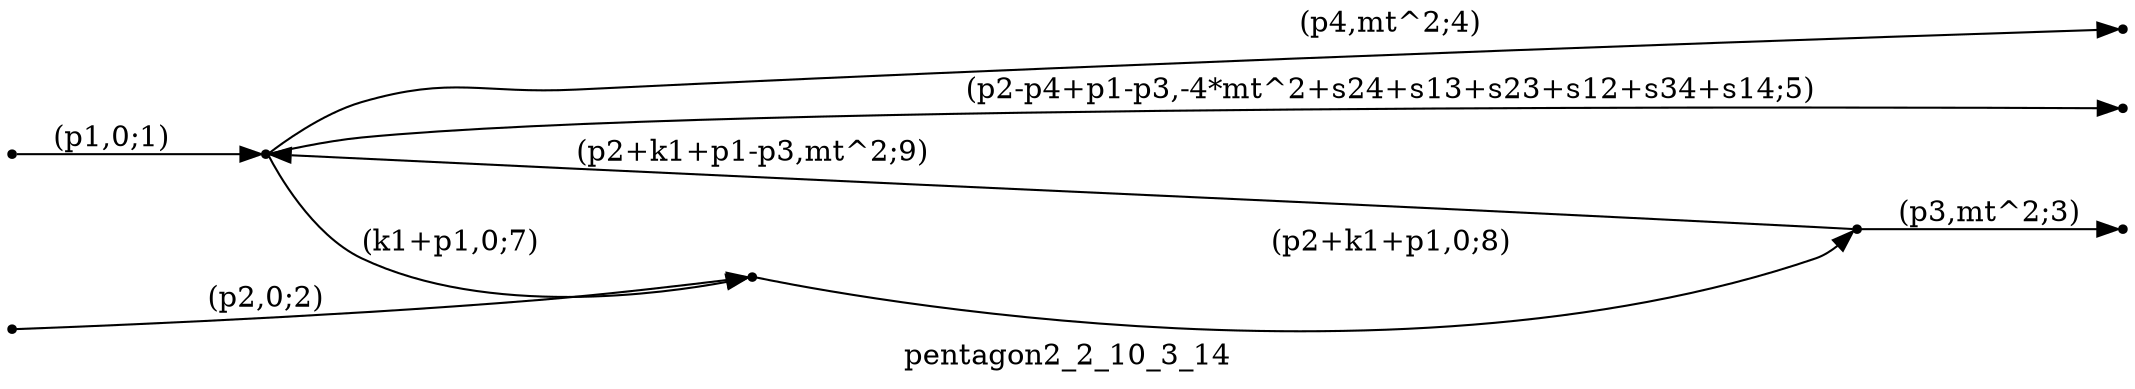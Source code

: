 digraph pentagon2_2_10_3_14 {
  label="pentagon2_2_10_3_14";
  rankdir="LR";
  subgraph edges {
    -1 -> 3 [label="(p1,0;1)"];
    -2 -> 1 [label="(p2,0;2)"];
    2 -> -3 [label="(p3,mt^2;3)"];
    3 -> -4 [label="(p4,mt^2;4)"];
    3 -> -5 [label="(p2-p4+p1-p3,-4*mt^2+s24+s13+s23+s12+s34+s14;5)"];
    3 -> 1 [label="(k1+p1,0;7)"];
    1 -> 2 [label="(p2+k1+p1,0;8)"];
    2 -> 3 [label="(p2+k1+p1-p3,mt^2;9)"];
  }
  subgraph incoming { rank="source"; -1; -2; }
  subgraph outgoing { rank="sink"; -3; -4; -5; }
-5 [shape=point];
-4 [shape=point];
-3 [shape=point];
-2 [shape=point];
-1 [shape=point];
1 [shape=point];
2 [shape=point];
3 [shape=point];
}

